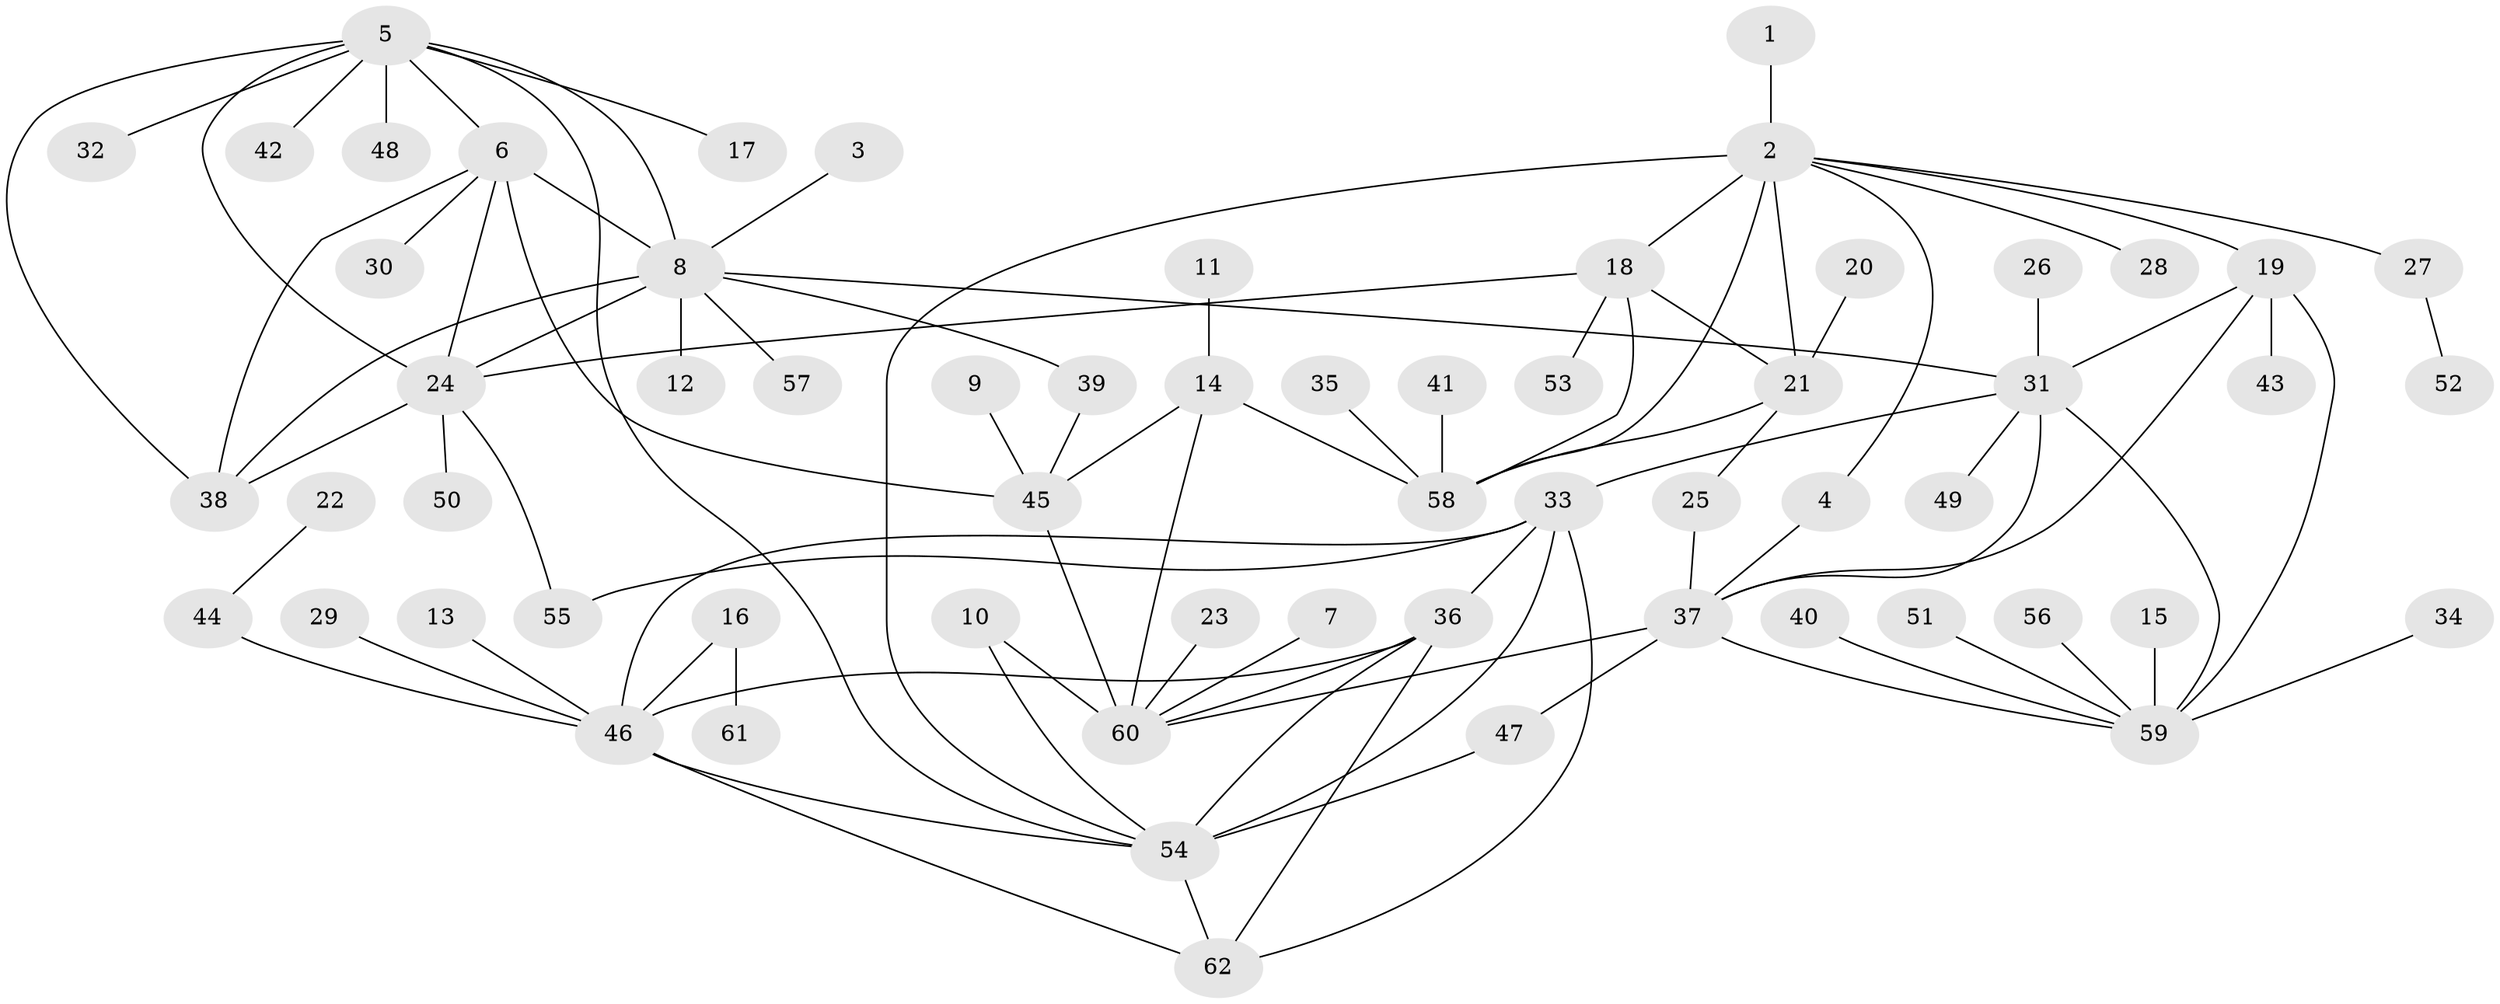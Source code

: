 // original degree distribution, {9: 0.0392156862745098, 7: 0.058823529411764705, 6: 0.0196078431372549, 8: 0.0392156862745098, 10: 0.029411764705882353, 5: 0.0392156862745098, 4: 0.0196078431372549, 11: 0.00980392156862745, 2: 0.16666666666666666, 1: 0.5686274509803921, 3: 0.00980392156862745}
// Generated by graph-tools (version 1.1) at 2025/37/03/04/25 23:37:40]
// undirected, 62 vertices, 92 edges
graph export_dot {
  node [color=gray90,style=filled];
  1;
  2;
  3;
  4;
  5;
  6;
  7;
  8;
  9;
  10;
  11;
  12;
  13;
  14;
  15;
  16;
  17;
  18;
  19;
  20;
  21;
  22;
  23;
  24;
  25;
  26;
  27;
  28;
  29;
  30;
  31;
  32;
  33;
  34;
  35;
  36;
  37;
  38;
  39;
  40;
  41;
  42;
  43;
  44;
  45;
  46;
  47;
  48;
  49;
  50;
  51;
  52;
  53;
  54;
  55;
  56;
  57;
  58;
  59;
  60;
  61;
  62;
  1 -- 2 [weight=1.0];
  2 -- 4 [weight=1.0];
  2 -- 18 [weight=1.0];
  2 -- 19 [weight=1.0];
  2 -- 21 [weight=2.0];
  2 -- 27 [weight=1.0];
  2 -- 28 [weight=1.0];
  2 -- 54 [weight=1.0];
  2 -- 58 [weight=1.0];
  3 -- 8 [weight=1.0];
  4 -- 37 [weight=1.0];
  5 -- 6 [weight=1.0];
  5 -- 8 [weight=1.0];
  5 -- 17 [weight=1.0];
  5 -- 24 [weight=1.0];
  5 -- 32 [weight=1.0];
  5 -- 38 [weight=1.0];
  5 -- 42 [weight=1.0];
  5 -- 48 [weight=1.0];
  5 -- 54 [weight=1.0];
  6 -- 8 [weight=1.0];
  6 -- 24 [weight=1.0];
  6 -- 30 [weight=1.0];
  6 -- 38 [weight=1.0];
  6 -- 45 [weight=1.0];
  7 -- 60 [weight=1.0];
  8 -- 12 [weight=1.0];
  8 -- 24 [weight=1.0];
  8 -- 31 [weight=1.0];
  8 -- 38 [weight=1.0];
  8 -- 39 [weight=1.0];
  8 -- 57 [weight=1.0];
  9 -- 45 [weight=1.0];
  10 -- 54 [weight=1.0];
  10 -- 60 [weight=1.0];
  11 -- 14 [weight=1.0];
  13 -- 46 [weight=1.0];
  14 -- 45 [weight=2.0];
  14 -- 58 [weight=1.0];
  14 -- 60 [weight=2.0];
  15 -- 59 [weight=1.0];
  16 -- 46 [weight=1.0];
  16 -- 61 [weight=1.0];
  18 -- 21 [weight=2.0];
  18 -- 24 [weight=1.0];
  18 -- 53 [weight=1.0];
  18 -- 58 [weight=1.0];
  19 -- 31 [weight=1.0];
  19 -- 37 [weight=1.0];
  19 -- 43 [weight=1.0];
  19 -- 59 [weight=2.0];
  20 -- 21 [weight=1.0];
  21 -- 25 [weight=1.0];
  21 -- 58 [weight=2.0];
  22 -- 44 [weight=1.0];
  23 -- 60 [weight=1.0];
  24 -- 38 [weight=1.0];
  24 -- 50 [weight=1.0];
  24 -- 55 [weight=1.0];
  25 -- 37 [weight=1.0];
  26 -- 31 [weight=1.0];
  27 -- 52 [weight=1.0];
  29 -- 46 [weight=1.0];
  31 -- 33 [weight=1.0];
  31 -- 37 [weight=1.0];
  31 -- 49 [weight=1.0];
  31 -- 59 [weight=2.0];
  33 -- 36 [weight=1.0];
  33 -- 46 [weight=1.0];
  33 -- 54 [weight=1.0];
  33 -- 55 [weight=1.0];
  33 -- 62 [weight=1.0];
  34 -- 59 [weight=1.0];
  35 -- 58 [weight=1.0];
  36 -- 46 [weight=1.0];
  36 -- 54 [weight=1.0];
  36 -- 60 [weight=1.0];
  36 -- 62 [weight=1.0];
  37 -- 47 [weight=1.0];
  37 -- 59 [weight=2.0];
  37 -- 60 [weight=1.0];
  39 -- 45 [weight=1.0];
  40 -- 59 [weight=1.0];
  41 -- 58 [weight=1.0];
  44 -- 46 [weight=1.0];
  45 -- 60 [weight=4.0];
  46 -- 54 [weight=1.0];
  46 -- 62 [weight=1.0];
  47 -- 54 [weight=1.0];
  51 -- 59 [weight=1.0];
  54 -- 62 [weight=1.0];
  56 -- 59 [weight=1.0];
}
